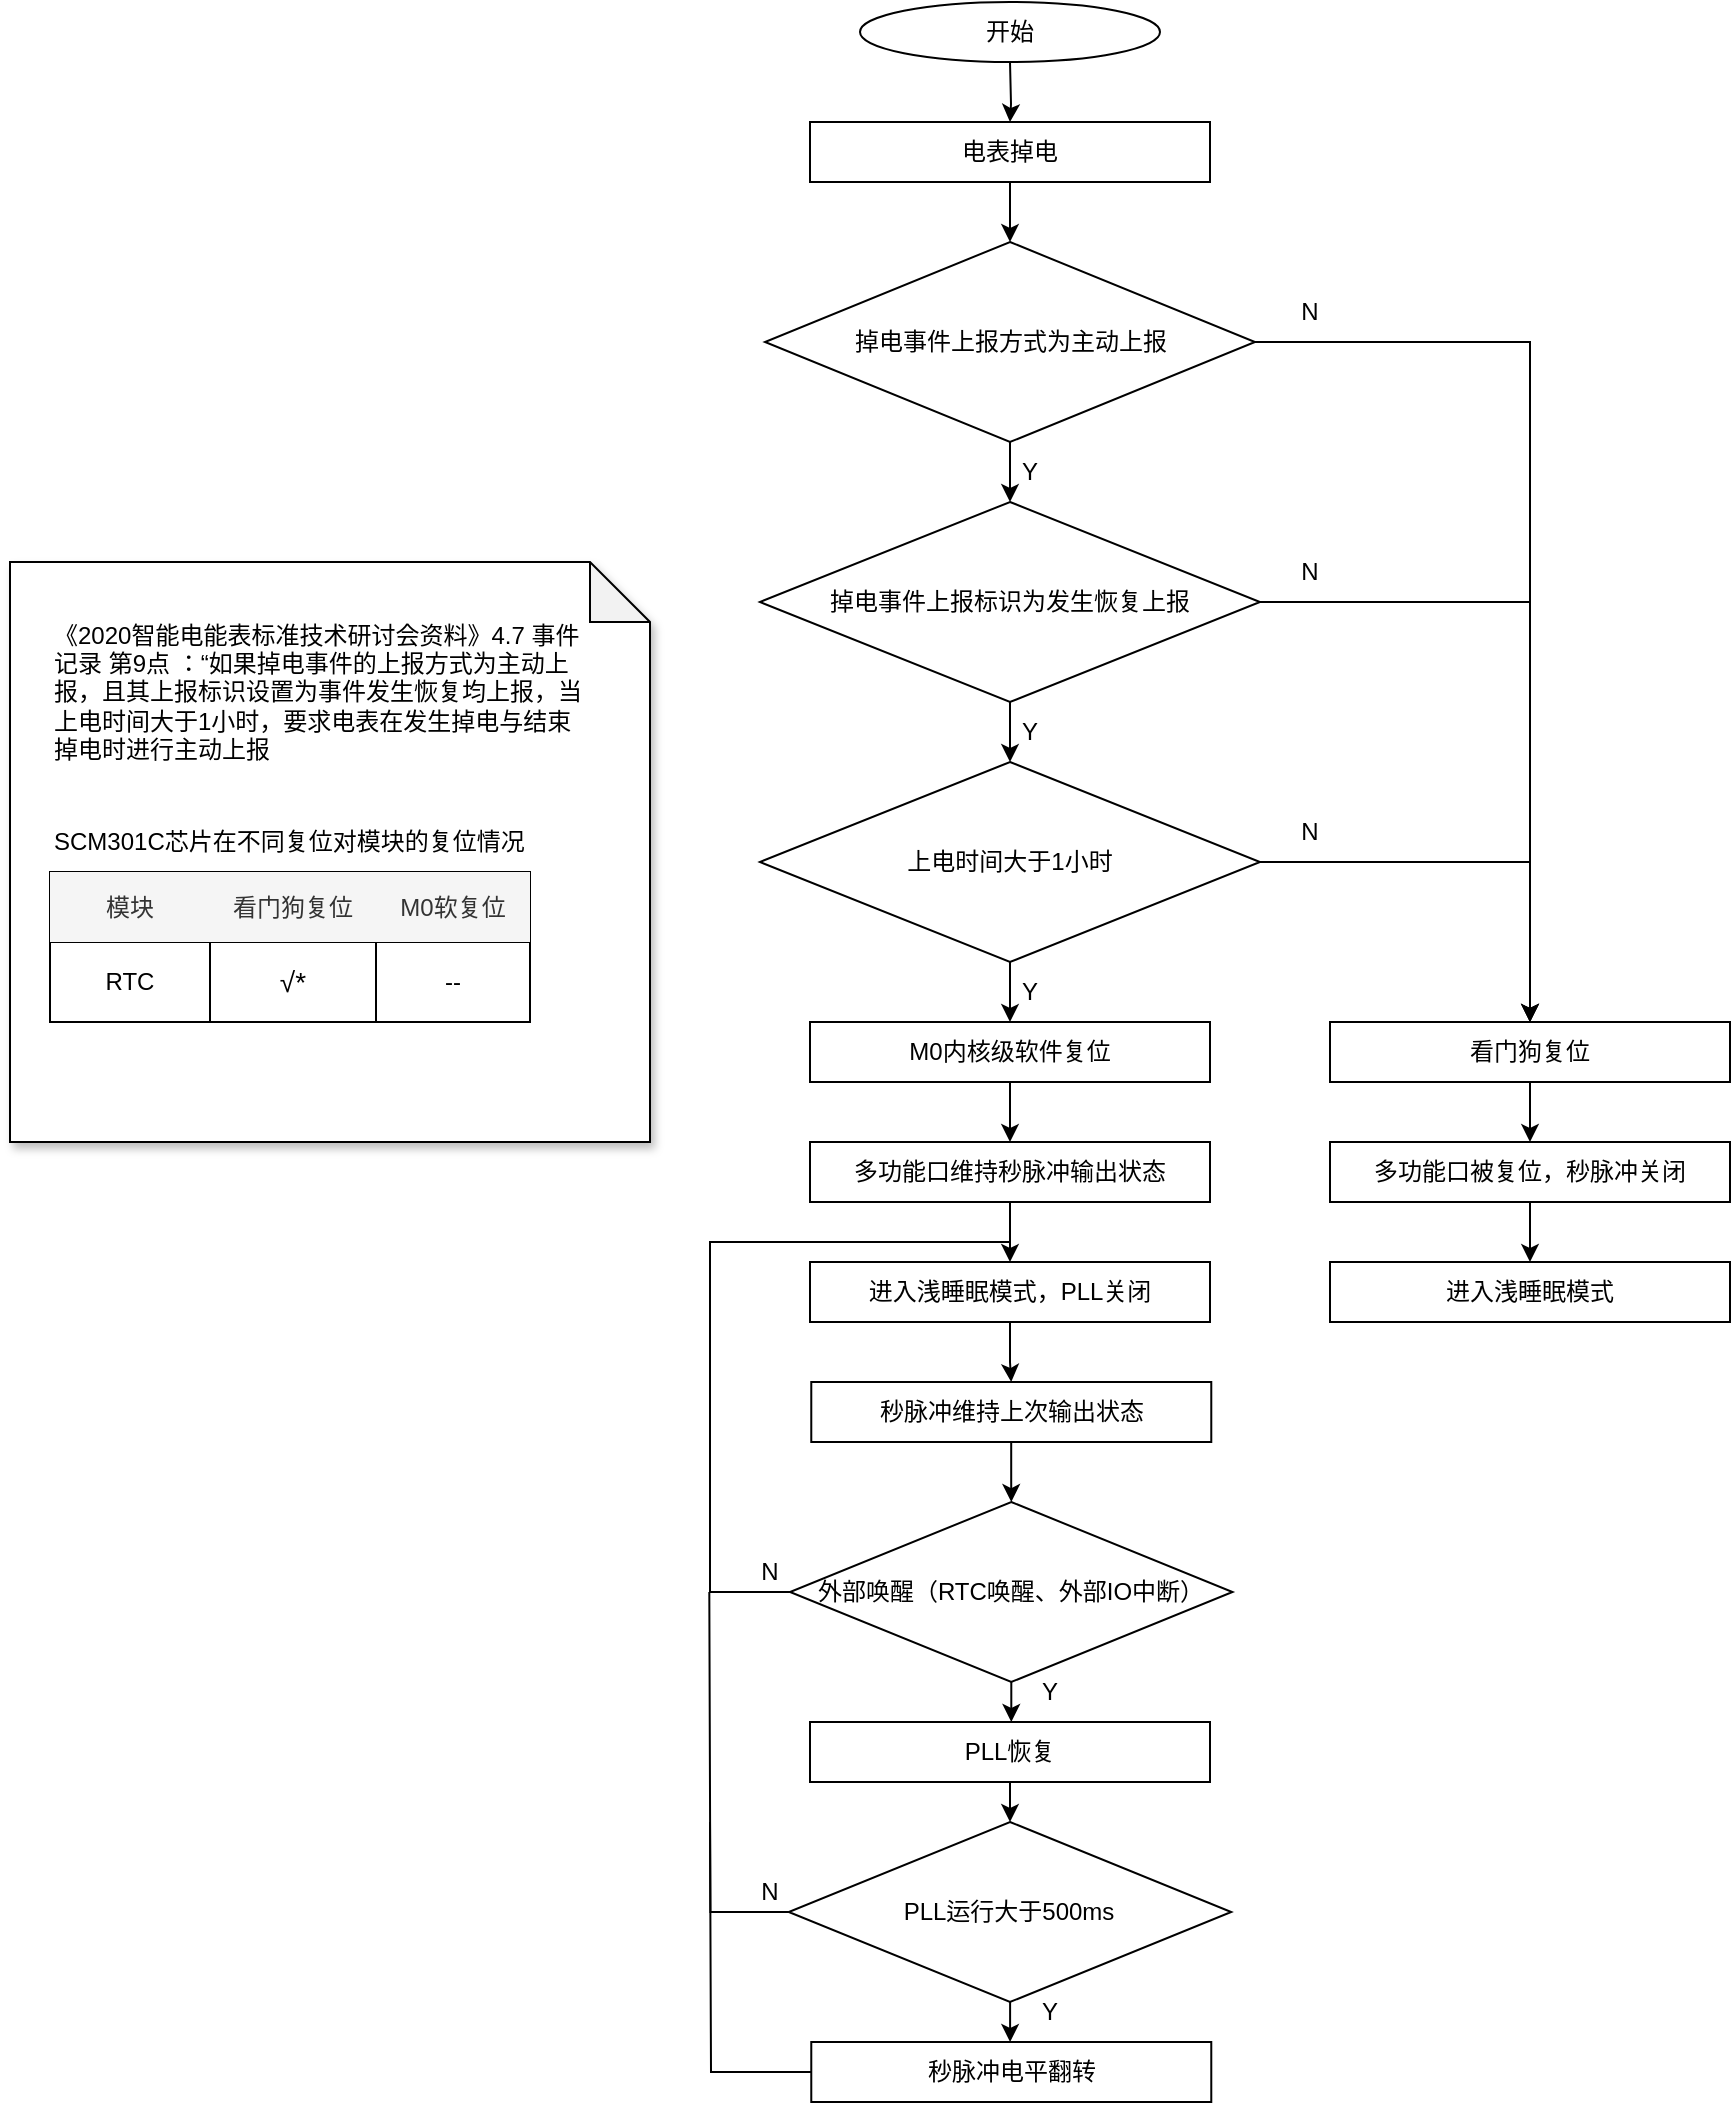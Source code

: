 <mxfile version="23.0.2" type="github">
  <diagram name="第 1 页" id="4deAgnNsR5L0bUqhA9q-">
    <mxGraphModel dx="913" dy="491" grid="1" gridSize="10" guides="1" tooltips="1" connect="1" arrows="1" fold="1" page="1" pageScale="1" pageWidth="827" pageHeight="1169" math="0" shadow="0">
      <root>
        <mxCell id="0" />
        <mxCell id="1" parent="0" />
        <mxCell id="asLfK5oWP9W_VeWv1E0I-20" value="" style="edgeStyle=orthogonalEdgeStyle;rounded=0;orthogonalLoop=1;jettySize=auto;html=1;" edge="1" parent="1" target="asLfK5oWP9W_VeWv1E0I-19">
          <mxGeometry relative="1" as="geometry">
            <mxPoint x="860" y="40" as="sourcePoint" />
          </mxGeometry>
        </mxCell>
        <mxCell id="asLfK5oWP9W_VeWv1E0I-27" value="" style="edgeStyle=orthogonalEdgeStyle;rounded=0;orthogonalLoop=1;jettySize=auto;html=1;" edge="1" parent="1" source="asLfK5oWP9W_VeWv1E0I-19" target="asLfK5oWP9W_VeWv1E0I-21">
          <mxGeometry relative="1" as="geometry" />
        </mxCell>
        <mxCell id="asLfK5oWP9W_VeWv1E0I-19" value="电表掉电" style="rounded=0;whiteSpace=wrap;html=1;" vertex="1" parent="1">
          <mxGeometry x="760" y="70" width="200" height="30" as="geometry" />
        </mxCell>
        <mxCell id="U1h6qY7OYYZy0jWBryE8-11" value="" style="edgeStyle=orthogonalEdgeStyle;rounded=0;orthogonalLoop=1;jettySize=auto;html=1;" edge="1" parent="1" source="asLfK5oWP9W_VeWv1E0I-21" target="U1h6qY7OYYZy0jWBryE8-10">
          <mxGeometry relative="1" as="geometry" />
        </mxCell>
        <mxCell id="U1h6qY7OYYZy0jWBryE8-93" style="edgeStyle=orthogonalEdgeStyle;rounded=0;orthogonalLoop=1;jettySize=auto;html=1;entryX=0.5;entryY=0;entryDx=0;entryDy=0;" edge="1" parent="1" source="asLfK5oWP9W_VeWv1E0I-21" target="U1h6qY7OYYZy0jWBryE8-90">
          <mxGeometry relative="1" as="geometry" />
        </mxCell>
        <mxCell id="asLfK5oWP9W_VeWv1E0I-21" value="掉电事件上报方式为主动上报" style="rhombus;html=1;whiteSpace=wrap;verticalAlign=middle;align=center;horizontal=1;" vertex="1" parent="1">
          <mxGeometry x="737.5" y="130" width="245" height="100" as="geometry" />
        </mxCell>
        <mxCell id="asLfK5oWP9W_VeWv1E0I-47" value="&lt;div style=&quot;&quot;&gt;&lt;br&gt;&lt;/div&gt;" style="shape=note;whiteSpace=wrap;html=1;backgroundOutline=1;darkOpacity=0.05;align=left;shadow=1;" vertex="1" parent="1">
          <mxGeometry x="360" y="290" width="320" height="290" as="geometry" />
        </mxCell>
        <mxCell id="U1h6qY7OYYZy0jWBryE8-1" value="开始" style="ellipse;whiteSpace=wrap;html=1;" vertex="1" parent="1">
          <mxGeometry x="785" y="10" width="150" height="30" as="geometry" />
        </mxCell>
        <mxCell id="U1h6qY7OYYZy0jWBryE8-17" value="" style="edgeStyle=orthogonalEdgeStyle;rounded=0;orthogonalLoop=1;jettySize=auto;html=1;" edge="1" parent="1" source="U1h6qY7OYYZy0jWBryE8-10" target="U1h6qY7OYYZy0jWBryE8-12">
          <mxGeometry relative="1" as="geometry" />
        </mxCell>
        <mxCell id="U1h6qY7OYYZy0jWBryE8-92" style="edgeStyle=orthogonalEdgeStyle;rounded=0;orthogonalLoop=1;jettySize=auto;html=1;entryX=0.5;entryY=0;entryDx=0;entryDy=0;" edge="1" parent="1" source="U1h6qY7OYYZy0jWBryE8-10" target="U1h6qY7OYYZy0jWBryE8-90">
          <mxGeometry relative="1" as="geometry" />
        </mxCell>
        <mxCell id="U1h6qY7OYYZy0jWBryE8-10" value="掉电事件上报标识为发生恢复上报" style="rhombus;whiteSpace=wrap;html=1;" vertex="1" parent="1">
          <mxGeometry x="735" y="260" width="250" height="100" as="geometry" />
        </mxCell>
        <mxCell id="U1h6qY7OYYZy0jWBryE8-21" value="" style="edgeStyle=orthogonalEdgeStyle;rounded=0;orthogonalLoop=1;jettySize=auto;html=1;" edge="1" parent="1" source="U1h6qY7OYYZy0jWBryE8-12" target="U1h6qY7OYYZy0jWBryE8-20">
          <mxGeometry relative="1" as="geometry" />
        </mxCell>
        <mxCell id="U1h6qY7OYYZy0jWBryE8-91" style="edgeStyle=orthogonalEdgeStyle;rounded=0;orthogonalLoop=1;jettySize=auto;html=1;" edge="1" parent="1" source="U1h6qY7OYYZy0jWBryE8-12" target="U1h6qY7OYYZy0jWBryE8-90">
          <mxGeometry relative="1" as="geometry" />
        </mxCell>
        <mxCell id="U1h6qY7OYYZy0jWBryE8-12" value="上电时间大于1小时" style="rhombus;whiteSpace=wrap;html=1;" vertex="1" parent="1">
          <mxGeometry x="735" y="390" width="250" height="100" as="geometry" />
        </mxCell>
        <mxCell id="U1h6qY7OYYZy0jWBryE8-14" value="Y" style="text;html=1;strokeColor=none;fillColor=none;align=center;verticalAlign=middle;whiteSpace=wrap;rounded=0;" vertex="1" parent="1">
          <mxGeometry x="840" y="230" width="60" height="30" as="geometry" />
        </mxCell>
        <mxCell id="U1h6qY7OYYZy0jWBryE8-18" value="Y" style="text;html=1;strokeColor=none;fillColor=none;align=center;verticalAlign=middle;whiteSpace=wrap;rounded=0;" vertex="1" parent="1">
          <mxGeometry x="840" y="360" width="60" height="30" as="geometry" />
        </mxCell>
        <mxCell id="U1h6qY7OYYZy0jWBryE8-86" value="" style="edgeStyle=orthogonalEdgeStyle;rounded=0;orthogonalLoop=1;jettySize=auto;html=1;" edge="1" parent="1" source="U1h6qY7OYYZy0jWBryE8-20" target="U1h6qY7OYYZy0jWBryE8-84">
          <mxGeometry relative="1" as="geometry" />
        </mxCell>
        <mxCell id="U1h6qY7OYYZy0jWBryE8-20" value="M0内核级软件复位" style="rounded=0;whiteSpace=wrap;html=1;" vertex="1" parent="1">
          <mxGeometry x="760" y="520" width="200" height="30" as="geometry" />
        </mxCell>
        <mxCell id="U1h6qY7OYYZy0jWBryE8-66" value="" style="shape=table;startSize=0;container=1;collapsible=0;childLayout=tableLayout;" vertex="1" parent="1">
          <mxGeometry x="380" y="445" width="240" height="75" as="geometry" />
        </mxCell>
        <mxCell id="U1h6qY7OYYZy0jWBryE8-67" value="" style="shape=tableRow;horizontal=0;startSize=0;swimlaneHead=0;swimlaneBody=0;strokeColor=inherit;top=0;left=0;bottom=0;right=0;collapsible=0;dropTarget=0;fillColor=none;points=[[0,0.5],[1,0.5]];portConstraint=eastwest;" vertex="1" parent="U1h6qY7OYYZy0jWBryE8-66">
          <mxGeometry width="240" height="35" as="geometry" />
        </mxCell>
        <mxCell id="U1h6qY7OYYZy0jWBryE8-68" value="模块" style="shape=partialRectangle;html=1;whiteSpace=wrap;connectable=0;overflow=hidden;top=0;left=0;bottom=0;right=0;pointerEvents=1;strokeColor=#666666;fillColor=#f5f5f5;fontColor=#333333;" vertex="1" parent="U1h6qY7OYYZy0jWBryE8-67">
          <mxGeometry width="80" height="35" as="geometry">
            <mxRectangle width="80" height="35" as="alternateBounds" />
          </mxGeometry>
        </mxCell>
        <mxCell id="U1h6qY7OYYZy0jWBryE8-69" value="看门狗复位" style="shape=partialRectangle;html=1;whiteSpace=wrap;connectable=0;overflow=hidden;top=0;left=0;bottom=0;right=0;pointerEvents=1;strokeColor=#666666;dashed=1;fillColor=#f5f5f5;fontColor=#333333;" vertex="1" parent="U1h6qY7OYYZy0jWBryE8-67">
          <mxGeometry x="80" width="83" height="35" as="geometry">
            <mxRectangle width="83" height="35" as="alternateBounds" />
          </mxGeometry>
        </mxCell>
        <mxCell id="U1h6qY7OYYZy0jWBryE8-70" value="M0软复位" style="shape=partialRectangle;html=1;whiteSpace=wrap;connectable=0;overflow=hidden;top=0;left=0;bottom=0;right=0;pointerEvents=1;strokeColor=#666666;fillColor=#f5f5f5;fontColor=#333333;" vertex="1" parent="U1h6qY7OYYZy0jWBryE8-67">
          <mxGeometry x="163" width="77" height="35" as="geometry">
            <mxRectangle width="77" height="35" as="alternateBounds" />
          </mxGeometry>
        </mxCell>
        <mxCell id="U1h6qY7OYYZy0jWBryE8-75" value="" style="shape=tableRow;horizontal=0;startSize=0;swimlaneHead=0;swimlaneBody=0;strokeColor=inherit;top=0;left=0;bottom=0;right=0;collapsible=0;dropTarget=0;fillColor=none;points=[[0,0.5],[1,0.5]];portConstraint=eastwest;" vertex="1" parent="U1h6qY7OYYZy0jWBryE8-66">
          <mxGeometry y="35" width="240" height="40" as="geometry" />
        </mxCell>
        <mxCell id="U1h6qY7OYYZy0jWBryE8-76" value="RTC" style="shape=partialRectangle;html=1;whiteSpace=wrap;connectable=0;strokeColor=inherit;overflow=hidden;fillColor=none;top=0;left=0;bottom=0;right=0;pointerEvents=1;" vertex="1" parent="U1h6qY7OYYZy0jWBryE8-75">
          <mxGeometry width="80" height="40" as="geometry">
            <mxRectangle width="80" height="40" as="alternateBounds" />
          </mxGeometry>
        </mxCell>
        <mxCell id="U1h6qY7OYYZy0jWBryE8-77" value="&lt;div&gt;&lt;font style=&quot;font-size: 14px;&quot;&gt;√*&lt;/font&gt;&lt;/div&gt;" style="shape=partialRectangle;html=1;whiteSpace=wrap;connectable=0;strokeColor=inherit;overflow=hidden;fillColor=none;top=0;left=0;bottom=0;right=0;pointerEvents=1;" vertex="1" parent="U1h6qY7OYYZy0jWBryE8-75">
          <mxGeometry x="80" width="83" height="40" as="geometry">
            <mxRectangle width="83" height="40" as="alternateBounds" />
          </mxGeometry>
        </mxCell>
        <mxCell id="U1h6qY7OYYZy0jWBryE8-78" value="--" style="shape=partialRectangle;html=1;whiteSpace=wrap;connectable=0;strokeColor=inherit;overflow=hidden;fillColor=none;top=0;left=0;bottom=0;right=0;pointerEvents=1;strokeWidth=1;dashed=1;" vertex="1" parent="U1h6qY7OYYZy0jWBryE8-75">
          <mxGeometry x="163" width="77" height="40" as="geometry">
            <mxRectangle width="77" height="40" as="alternateBounds" />
          </mxGeometry>
        </mxCell>
        <mxCell id="U1h6qY7OYYZy0jWBryE8-79" value="SCM301C芯片在不同复位对模块的复位情况" style="text;html=1;strokeColor=none;fillColor=none;align=left;verticalAlign=middle;whiteSpace=wrap;rounded=0;" vertex="1" parent="1">
          <mxGeometry x="380" y="415" width="246" height="30" as="geometry" />
        </mxCell>
        <mxCell id="U1h6qY7OYYZy0jWBryE8-80" value="《2020智能电能表标准技术研讨会资料》4.7 事件记录 第9点 ：“如果掉电事件的上报方式为主动上报，且其上报标识设置为事件发生恢复均上报，当上电时间大于1小时，要求电表在发生掉电与结束掉电时进行主动上报" style="text;html=1;strokeColor=none;fillColor=none;align=left;verticalAlign=middle;whiteSpace=wrap;rounded=0;" vertex="1" parent="1">
          <mxGeometry x="380" y="320" width="270" height="70" as="geometry" />
        </mxCell>
        <mxCell id="U1h6qY7OYYZy0jWBryE8-83" value="Y" style="text;html=1;strokeColor=none;fillColor=none;align=center;verticalAlign=middle;whiteSpace=wrap;rounded=0;" vertex="1" parent="1">
          <mxGeometry x="840" y="490" width="60" height="30" as="geometry" />
        </mxCell>
        <mxCell id="U1h6qY7OYYZy0jWBryE8-89" value="" style="edgeStyle=orthogonalEdgeStyle;rounded=0;orthogonalLoop=1;jettySize=auto;html=1;" edge="1" parent="1" source="U1h6qY7OYYZy0jWBryE8-84" target="U1h6qY7OYYZy0jWBryE8-88">
          <mxGeometry relative="1" as="geometry" />
        </mxCell>
        <mxCell id="U1h6qY7OYYZy0jWBryE8-84" value="多功能口维持秒脉冲输出状态" style="rounded=0;whiteSpace=wrap;html=1;" vertex="1" parent="1">
          <mxGeometry x="760" y="580" width="200" height="30" as="geometry" />
        </mxCell>
        <mxCell id="U1h6qY7OYYZy0jWBryE8-103" value="" style="edgeStyle=orthogonalEdgeStyle;rounded=0;orthogonalLoop=1;jettySize=auto;html=1;" edge="1" parent="1" source="U1h6qY7OYYZy0jWBryE8-88" target="U1h6qY7OYYZy0jWBryE8-102">
          <mxGeometry relative="1" as="geometry" />
        </mxCell>
        <mxCell id="U1h6qY7OYYZy0jWBryE8-88" value="进入浅睡眠模式，PLL关闭" style="rounded=0;whiteSpace=wrap;html=1;" vertex="1" parent="1">
          <mxGeometry x="760" y="640" width="200" height="30" as="geometry" />
        </mxCell>
        <mxCell id="U1h6qY7OYYZy0jWBryE8-98" value="" style="edgeStyle=orthogonalEdgeStyle;rounded=0;orthogonalLoop=1;jettySize=auto;html=1;" edge="1" parent="1" source="U1h6qY7OYYZy0jWBryE8-90" target="U1h6qY7OYYZy0jWBryE8-97">
          <mxGeometry relative="1" as="geometry" />
        </mxCell>
        <mxCell id="U1h6qY7OYYZy0jWBryE8-90" value="看门狗复位" style="rounded=0;whiteSpace=wrap;html=1;" vertex="1" parent="1">
          <mxGeometry x="1020" y="520" width="200" height="30" as="geometry" />
        </mxCell>
        <mxCell id="U1h6qY7OYYZy0jWBryE8-94" value="N" style="text;html=1;strokeColor=none;fillColor=none;align=center;verticalAlign=middle;whiteSpace=wrap;rounded=0;" vertex="1" parent="1">
          <mxGeometry x="980" y="150" width="60" height="30" as="geometry" />
        </mxCell>
        <mxCell id="U1h6qY7OYYZy0jWBryE8-95" value="N" style="text;html=1;strokeColor=none;fillColor=none;align=center;verticalAlign=middle;whiteSpace=wrap;rounded=0;" vertex="1" parent="1">
          <mxGeometry x="980" y="280" width="60" height="30" as="geometry" />
        </mxCell>
        <mxCell id="U1h6qY7OYYZy0jWBryE8-96" value="N" style="text;html=1;strokeColor=none;fillColor=none;align=center;verticalAlign=middle;whiteSpace=wrap;rounded=0;" vertex="1" parent="1">
          <mxGeometry x="980" y="410" width="60" height="30" as="geometry" />
        </mxCell>
        <mxCell id="U1h6qY7OYYZy0jWBryE8-157" value="" style="edgeStyle=orthogonalEdgeStyle;rounded=0;orthogonalLoop=1;jettySize=auto;html=1;" edge="1" parent="1" source="U1h6qY7OYYZy0jWBryE8-97" target="U1h6qY7OYYZy0jWBryE8-156">
          <mxGeometry relative="1" as="geometry" />
        </mxCell>
        <mxCell id="U1h6qY7OYYZy0jWBryE8-97" value="多功能口被复位，秒脉冲关闭" style="rounded=0;whiteSpace=wrap;html=1;" vertex="1" parent="1">
          <mxGeometry x="1020" y="580" width="200" height="30" as="geometry" />
        </mxCell>
        <mxCell id="U1h6qY7OYYZy0jWBryE8-140" value="" style="edgeStyle=orthogonalEdgeStyle;rounded=0;orthogonalLoop=1;jettySize=auto;html=1;" edge="1" parent="1" source="U1h6qY7OYYZy0jWBryE8-100" target="U1h6qY7OYYZy0jWBryE8-139">
          <mxGeometry relative="1" as="geometry" />
        </mxCell>
        <mxCell id="U1h6qY7OYYZy0jWBryE8-144" style="edgeStyle=orthogonalEdgeStyle;rounded=0;orthogonalLoop=1;jettySize=auto;html=1;exitX=0;exitY=0.5;exitDx=0;exitDy=0;endArrow=none;endFill=0;" edge="1" parent="1" source="U1h6qY7OYYZy0jWBryE8-100">
          <mxGeometry relative="1" as="geometry">
            <mxPoint x="860" y="630" as="targetPoint" />
            <Array as="points">
              <mxPoint x="710" y="805" />
              <mxPoint x="710" y="630" />
            </Array>
          </mxGeometry>
        </mxCell>
        <mxCell id="U1h6qY7OYYZy0jWBryE8-100" value="外部唤醒（RTC唤醒、外部IO中断）" style="rhombus;whiteSpace=wrap;html=1;" vertex="1" parent="1">
          <mxGeometry x="750.01" y="760" width="221.25" height="90" as="geometry" />
        </mxCell>
        <mxCell id="U1h6qY7OYYZy0jWBryE8-105" value="" style="edgeStyle=orthogonalEdgeStyle;rounded=0;orthogonalLoop=1;jettySize=auto;html=1;" edge="1" parent="1" source="U1h6qY7OYYZy0jWBryE8-102" target="U1h6qY7OYYZy0jWBryE8-100">
          <mxGeometry relative="1" as="geometry" />
        </mxCell>
        <mxCell id="U1h6qY7OYYZy0jWBryE8-102" value="秒脉冲维持上次输出状态" style="rounded=0;whiteSpace=wrap;html=1;" vertex="1" parent="1">
          <mxGeometry x="760.64" y="700" width="200" height="30" as="geometry" />
        </mxCell>
        <mxCell id="U1h6qY7OYYZy0jWBryE8-138" value="N" style="text;html=1;strokeColor=none;fillColor=none;align=center;verticalAlign=middle;whiteSpace=wrap;rounded=0;" vertex="1" parent="1">
          <mxGeometry x="710" y="780" width="60" height="30" as="geometry" />
        </mxCell>
        <mxCell id="U1h6qY7OYYZy0jWBryE8-145" value="" style="edgeStyle=orthogonalEdgeStyle;rounded=0;orthogonalLoop=1;jettySize=auto;html=1;" edge="1" parent="1" source="U1h6qY7OYYZy0jWBryE8-139" target="U1h6qY7OYYZy0jWBryE8-142">
          <mxGeometry relative="1" as="geometry" />
        </mxCell>
        <mxCell id="U1h6qY7OYYZy0jWBryE8-139" value="PLL恢复" style="rounded=0;whiteSpace=wrap;html=1;" vertex="1" parent="1">
          <mxGeometry x="760" y="870" width="200" height="30" as="geometry" />
        </mxCell>
        <mxCell id="U1h6qY7OYYZy0jWBryE8-141" value="Y" style="text;html=1;strokeColor=none;fillColor=none;align=center;verticalAlign=middle;whiteSpace=wrap;rounded=0;" vertex="1" parent="1">
          <mxGeometry x="850" y="840" width="60" height="30" as="geometry" />
        </mxCell>
        <mxCell id="U1h6qY7OYYZy0jWBryE8-149" style="edgeStyle=orthogonalEdgeStyle;rounded=0;orthogonalLoop=1;jettySize=auto;html=1;exitX=0;exitY=0.5;exitDx=0;exitDy=0;endArrow=none;endFill=0;" edge="1" parent="1" source="U1h6qY7OYYZy0jWBryE8-142">
          <mxGeometry relative="1" as="geometry">
            <mxPoint x="709.655" y="804.988" as="targetPoint" />
          </mxGeometry>
        </mxCell>
        <mxCell id="U1h6qY7OYYZy0jWBryE8-153" value="" style="edgeStyle=orthogonalEdgeStyle;rounded=0;orthogonalLoop=1;jettySize=auto;html=1;" edge="1" parent="1" source="U1h6qY7OYYZy0jWBryE8-142" target="U1h6qY7OYYZy0jWBryE8-152">
          <mxGeometry relative="1" as="geometry" />
        </mxCell>
        <mxCell id="U1h6qY7OYYZy0jWBryE8-142" value="PLL运行大于500ms" style="rhombus;whiteSpace=wrap;html=1;" vertex="1" parent="1">
          <mxGeometry x="749.37" y="920" width="221.25" height="90" as="geometry" />
        </mxCell>
        <mxCell id="U1h6qY7OYYZy0jWBryE8-150" value="N" style="text;html=1;strokeColor=none;fillColor=none;align=center;verticalAlign=middle;whiteSpace=wrap;rounded=0;" vertex="1" parent="1">
          <mxGeometry x="710" y="940" width="60" height="30" as="geometry" />
        </mxCell>
        <mxCell id="U1h6qY7OYYZy0jWBryE8-155" style="edgeStyle=orthogonalEdgeStyle;rounded=0;orthogonalLoop=1;jettySize=auto;html=1;exitX=0;exitY=0.5;exitDx=0;exitDy=0;endArrow=none;endFill=0;" edge="1" parent="1" source="U1h6qY7OYYZy0jWBryE8-152">
          <mxGeometry relative="1" as="geometry">
            <mxPoint x="710" y="920" as="targetPoint" />
          </mxGeometry>
        </mxCell>
        <mxCell id="U1h6qY7OYYZy0jWBryE8-152" value="秒脉冲电平翻转" style="rounded=0;whiteSpace=wrap;html=1;" vertex="1" parent="1">
          <mxGeometry x="760.64" y="1030" width="200" height="30" as="geometry" />
        </mxCell>
        <mxCell id="U1h6qY7OYYZy0jWBryE8-154" value="Y" style="text;html=1;strokeColor=none;fillColor=none;align=center;verticalAlign=middle;whiteSpace=wrap;rounded=0;" vertex="1" parent="1">
          <mxGeometry x="850" y="1000" width="60" height="30" as="geometry" />
        </mxCell>
        <mxCell id="U1h6qY7OYYZy0jWBryE8-156" value="进入浅睡眠模式" style="rounded=0;whiteSpace=wrap;html=1;" vertex="1" parent="1">
          <mxGeometry x="1020" y="640" width="200" height="30" as="geometry" />
        </mxCell>
      </root>
    </mxGraphModel>
  </diagram>
</mxfile>

